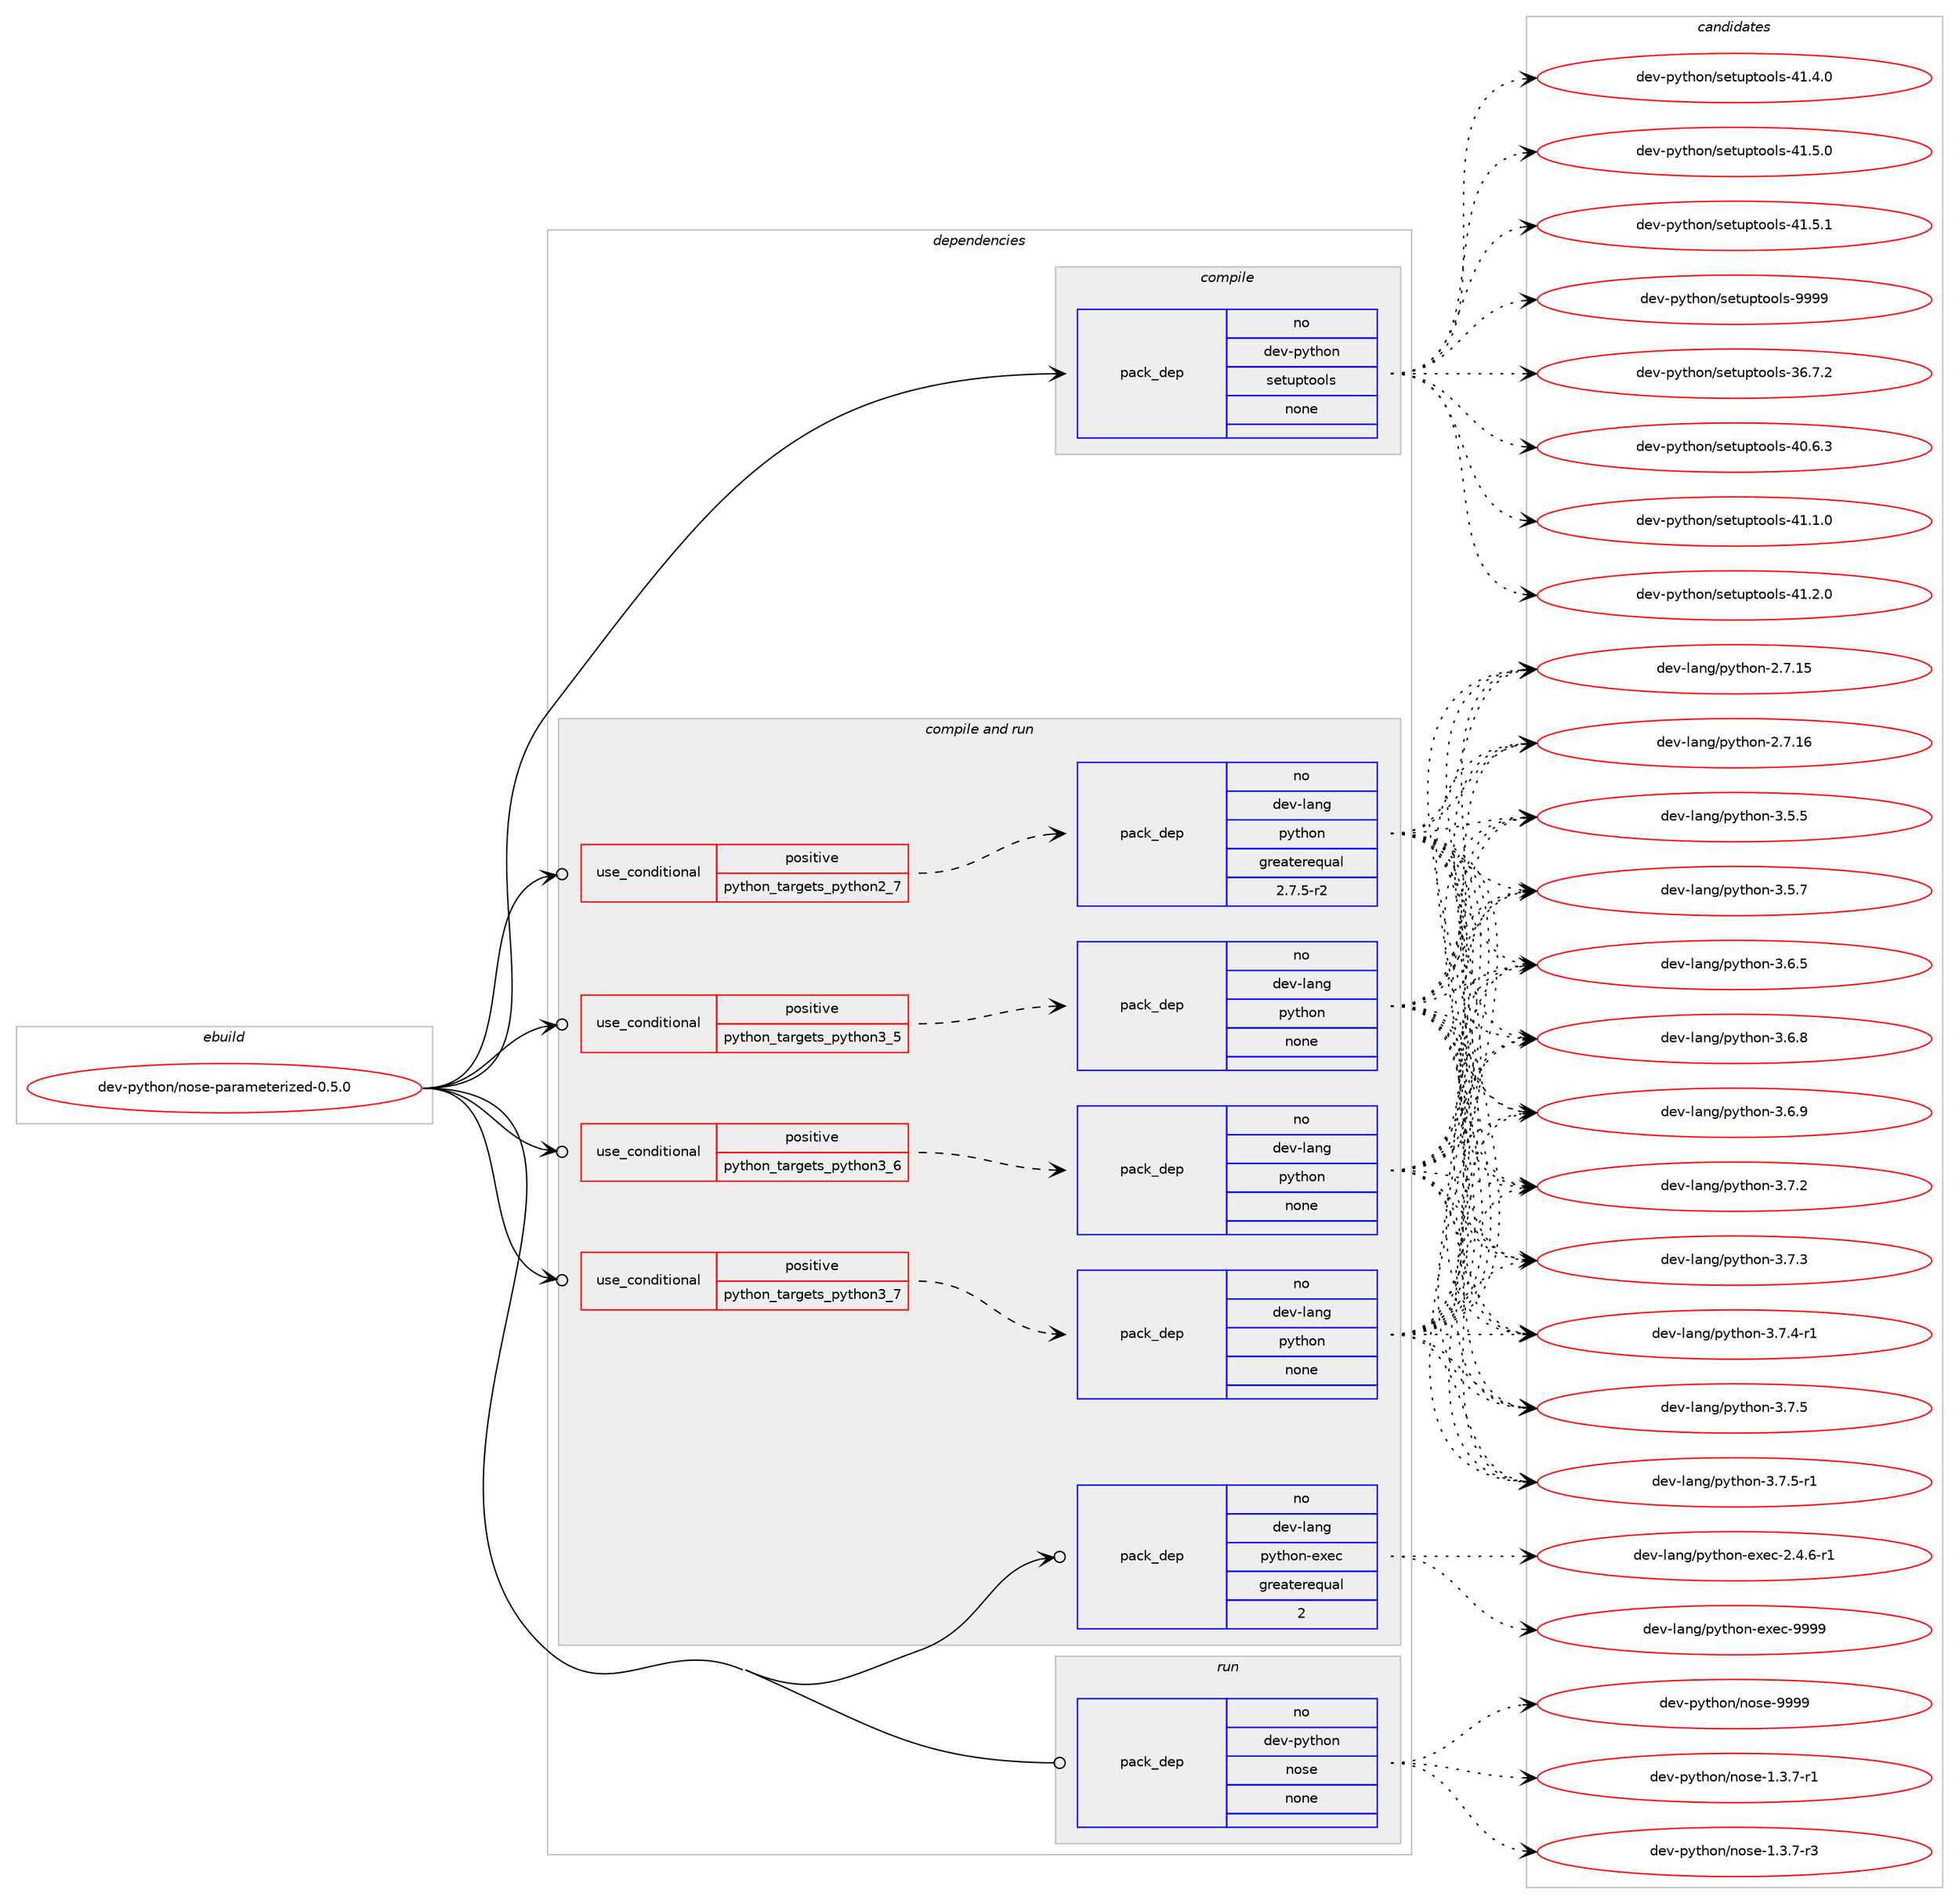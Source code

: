 digraph prolog {

# *************
# Graph options
# *************

newrank=true;
concentrate=true;
compound=true;
graph [rankdir=LR,fontname=Helvetica,fontsize=10,ranksep=1.5];#, ranksep=2.5, nodesep=0.2];
edge  [arrowhead=vee];
node  [fontname=Helvetica,fontsize=10];

# **********
# The ebuild
# **********

subgraph cluster_leftcol {
color=gray;
rank=same;
label=<<i>ebuild</i>>;
id [label="dev-python/nose-parameterized-0.5.0", color=red, width=4, href="../dev-python/nose-parameterized-0.5.0.svg"];
}

# ****************
# The dependencies
# ****************

subgraph cluster_midcol {
color=gray;
label=<<i>dependencies</i>>;
subgraph cluster_compile {
fillcolor="#eeeeee";
style=filled;
label=<<i>compile</i>>;
subgraph pack461839 {
dependency616875 [label=<<TABLE BORDER="0" CELLBORDER="1" CELLSPACING="0" CELLPADDING="4" WIDTH="220"><TR><TD ROWSPAN="6" CELLPADDING="30">pack_dep</TD></TR><TR><TD WIDTH="110">no</TD></TR><TR><TD>dev-python</TD></TR><TR><TD>setuptools</TD></TR><TR><TD>none</TD></TR><TR><TD></TD></TR></TABLE>>, shape=none, color=blue];
}
id:e -> dependency616875:w [weight=20,style="solid",arrowhead="vee"];
}
subgraph cluster_compileandrun {
fillcolor="#eeeeee";
style=filled;
label=<<i>compile and run</i>>;
subgraph cond143228 {
dependency616876 [label=<<TABLE BORDER="0" CELLBORDER="1" CELLSPACING="0" CELLPADDING="4"><TR><TD ROWSPAN="3" CELLPADDING="10">use_conditional</TD></TR><TR><TD>positive</TD></TR><TR><TD>python_targets_python2_7</TD></TR></TABLE>>, shape=none, color=red];
subgraph pack461840 {
dependency616877 [label=<<TABLE BORDER="0" CELLBORDER="1" CELLSPACING="0" CELLPADDING="4" WIDTH="220"><TR><TD ROWSPAN="6" CELLPADDING="30">pack_dep</TD></TR><TR><TD WIDTH="110">no</TD></TR><TR><TD>dev-lang</TD></TR><TR><TD>python</TD></TR><TR><TD>greaterequal</TD></TR><TR><TD>2.7.5-r2</TD></TR></TABLE>>, shape=none, color=blue];
}
dependency616876:e -> dependency616877:w [weight=20,style="dashed",arrowhead="vee"];
}
id:e -> dependency616876:w [weight=20,style="solid",arrowhead="odotvee"];
subgraph cond143229 {
dependency616878 [label=<<TABLE BORDER="0" CELLBORDER="1" CELLSPACING="0" CELLPADDING="4"><TR><TD ROWSPAN="3" CELLPADDING="10">use_conditional</TD></TR><TR><TD>positive</TD></TR><TR><TD>python_targets_python3_5</TD></TR></TABLE>>, shape=none, color=red];
subgraph pack461841 {
dependency616879 [label=<<TABLE BORDER="0" CELLBORDER="1" CELLSPACING="0" CELLPADDING="4" WIDTH="220"><TR><TD ROWSPAN="6" CELLPADDING="30">pack_dep</TD></TR><TR><TD WIDTH="110">no</TD></TR><TR><TD>dev-lang</TD></TR><TR><TD>python</TD></TR><TR><TD>none</TD></TR><TR><TD></TD></TR></TABLE>>, shape=none, color=blue];
}
dependency616878:e -> dependency616879:w [weight=20,style="dashed",arrowhead="vee"];
}
id:e -> dependency616878:w [weight=20,style="solid",arrowhead="odotvee"];
subgraph cond143230 {
dependency616880 [label=<<TABLE BORDER="0" CELLBORDER="1" CELLSPACING="0" CELLPADDING="4"><TR><TD ROWSPAN="3" CELLPADDING="10">use_conditional</TD></TR><TR><TD>positive</TD></TR><TR><TD>python_targets_python3_6</TD></TR></TABLE>>, shape=none, color=red];
subgraph pack461842 {
dependency616881 [label=<<TABLE BORDER="0" CELLBORDER="1" CELLSPACING="0" CELLPADDING="4" WIDTH="220"><TR><TD ROWSPAN="6" CELLPADDING="30">pack_dep</TD></TR><TR><TD WIDTH="110">no</TD></TR><TR><TD>dev-lang</TD></TR><TR><TD>python</TD></TR><TR><TD>none</TD></TR><TR><TD></TD></TR></TABLE>>, shape=none, color=blue];
}
dependency616880:e -> dependency616881:w [weight=20,style="dashed",arrowhead="vee"];
}
id:e -> dependency616880:w [weight=20,style="solid",arrowhead="odotvee"];
subgraph cond143231 {
dependency616882 [label=<<TABLE BORDER="0" CELLBORDER="1" CELLSPACING="0" CELLPADDING="4"><TR><TD ROWSPAN="3" CELLPADDING="10">use_conditional</TD></TR><TR><TD>positive</TD></TR><TR><TD>python_targets_python3_7</TD></TR></TABLE>>, shape=none, color=red];
subgraph pack461843 {
dependency616883 [label=<<TABLE BORDER="0" CELLBORDER="1" CELLSPACING="0" CELLPADDING="4" WIDTH="220"><TR><TD ROWSPAN="6" CELLPADDING="30">pack_dep</TD></TR><TR><TD WIDTH="110">no</TD></TR><TR><TD>dev-lang</TD></TR><TR><TD>python</TD></TR><TR><TD>none</TD></TR><TR><TD></TD></TR></TABLE>>, shape=none, color=blue];
}
dependency616882:e -> dependency616883:w [weight=20,style="dashed",arrowhead="vee"];
}
id:e -> dependency616882:w [weight=20,style="solid",arrowhead="odotvee"];
subgraph pack461844 {
dependency616884 [label=<<TABLE BORDER="0" CELLBORDER="1" CELLSPACING="0" CELLPADDING="4" WIDTH="220"><TR><TD ROWSPAN="6" CELLPADDING="30">pack_dep</TD></TR><TR><TD WIDTH="110">no</TD></TR><TR><TD>dev-lang</TD></TR><TR><TD>python-exec</TD></TR><TR><TD>greaterequal</TD></TR><TR><TD>2</TD></TR></TABLE>>, shape=none, color=blue];
}
id:e -> dependency616884:w [weight=20,style="solid",arrowhead="odotvee"];
}
subgraph cluster_run {
fillcolor="#eeeeee";
style=filled;
label=<<i>run</i>>;
subgraph pack461845 {
dependency616885 [label=<<TABLE BORDER="0" CELLBORDER="1" CELLSPACING="0" CELLPADDING="4" WIDTH="220"><TR><TD ROWSPAN="6" CELLPADDING="30">pack_dep</TD></TR><TR><TD WIDTH="110">no</TD></TR><TR><TD>dev-python</TD></TR><TR><TD>nose</TD></TR><TR><TD>none</TD></TR><TR><TD></TD></TR></TABLE>>, shape=none, color=blue];
}
id:e -> dependency616885:w [weight=20,style="solid",arrowhead="odot"];
}
}

# **************
# The candidates
# **************

subgraph cluster_choices {
rank=same;
color=gray;
label=<<i>candidates</i>>;

subgraph choice461839 {
color=black;
nodesep=1;
choice100101118451121211161041111104711510111611711211611111110811545515446554650 [label="dev-python/setuptools-36.7.2", color=red, width=4,href="../dev-python/setuptools-36.7.2.svg"];
choice100101118451121211161041111104711510111611711211611111110811545524846544651 [label="dev-python/setuptools-40.6.3", color=red, width=4,href="../dev-python/setuptools-40.6.3.svg"];
choice100101118451121211161041111104711510111611711211611111110811545524946494648 [label="dev-python/setuptools-41.1.0", color=red, width=4,href="../dev-python/setuptools-41.1.0.svg"];
choice100101118451121211161041111104711510111611711211611111110811545524946504648 [label="dev-python/setuptools-41.2.0", color=red, width=4,href="../dev-python/setuptools-41.2.0.svg"];
choice100101118451121211161041111104711510111611711211611111110811545524946524648 [label="dev-python/setuptools-41.4.0", color=red, width=4,href="../dev-python/setuptools-41.4.0.svg"];
choice100101118451121211161041111104711510111611711211611111110811545524946534648 [label="dev-python/setuptools-41.5.0", color=red, width=4,href="../dev-python/setuptools-41.5.0.svg"];
choice100101118451121211161041111104711510111611711211611111110811545524946534649 [label="dev-python/setuptools-41.5.1", color=red, width=4,href="../dev-python/setuptools-41.5.1.svg"];
choice10010111845112121116104111110471151011161171121161111111081154557575757 [label="dev-python/setuptools-9999", color=red, width=4,href="../dev-python/setuptools-9999.svg"];
dependency616875:e -> choice100101118451121211161041111104711510111611711211611111110811545515446554650:w [style=dotted,weight="100"];
dependency616875:e -> choice100101118451121211161041111104711510111611711211611111110811545524846544651:w [style=dotted,weight="100"];
dependency616875:e -> choice100101118451121211161041111104711510111611711211611111110811545524946494648:w [style=dotted,weight="100"];
dependency616875:e -> choice100101118451121211161041111104711510111611711211611111110811545524946504648:w [style=dotted,weight="100"];
dependency616875:e -> choice100101118451121211161041111104711510111611711211611111110811545524946524648:w [style=dotted,weight="100"];
dependency616875:e -> choice100101118451121211161041111104711510111611711211611111110811545524946534648:w [style=dotted,weight="100"];
dependency616875:e -> choice100101118451121211161041111104711510111611711211611111110811545524946534649:w [style=dotted,weight="100"];
dependency616875:e -> choice10010111845112121116104111110471151011161171121161111111081154557575757:w [style=dotted,weight="100"];
}
subgraph choice461840 {
color=black;
nodesep=1;
choice10010111845108971101034711212111610411111045504655464953 [label="dev-lang/python-2.7.15", color=red, width=4,href="../dev-lang/python-2.7.15.svg"];
choice10010111845108971101034711212111610411111045504655464954 [label="dev-lang/python-2.7.16", color=red, width=4,href="../dev-lang/python-2.7.16.svg"];
choice100101118451089711010347112121116104111110455146534653 [label="dev-lang/python-3.5.5", color=red, width=4,href="../dev-lang/python-3.5.5.svg"];
choice100101118451089711010347112121116104111110455146534655 [label="dev-lang/python-3.5.7", color=red, width=4,href="../dev-lang/python-3.5.7.svg"];
choice100101118451089711010347112121116104111110455146544653 [label="dev-lang/python-3.6.5", color=red, width=4,href="../dev-lang/python-3.6.5.svg"];
choice100101118451089711010347112121116104111110455146544656 [label="dev-lang/python-3.6.8", color=red, width=4,href="../dev-lang/python-3.6.8.svg"];
choice100101118451089711010347112121116104111110455146544657 [label="dev-lang/python-3.6.9", color=red, width=4,href="../dev-lang/python-3.6.9.svg"];
choice100101118451089711010347112121116104111110455146554650 [label="dev-lang/python-3.7.2", color=red, width=4,href="../dev-lang/python-3.7.2.svg"];
choice100101118451089711010347112121116104111110455146554651 [label="dev-lang/python-3.7.3", color=red, width=4,href="../dev-lang/python-3.7.3.svg"];
choice1001011184510897110103471121211161041111104551465546524511449 [label="dev-lang/python-3.7.4-r1", color=red, width=4,href="../dev-lang/python-3.7.4-r1.svg"];
choice100101118451089711010347112121116104111110455146554653 [label="dev-lang/python-3.7.5", color=red, width=4,href="../dev-lang/python-3.7.5.svg"];
choice1001011184510897110103471121211161041111104551465546534511449 [label="dev-lang/python-3.7.5-r1", color=red, width=4,href="../dev-lang/python-3.7.5-r1.svg"];
dependency616877:e -> choice10010111845108971101034711212111610411111045504655464953:w [style=dotted,weight="100"];
dependency616877:e -> choice10010111845108971101034711212111610411111045504655464954:w [style=dotted,weight="100"];
dependency616877:e -> choice100101118451089711010347112121116104111110455146534653:w [style=dotted,weight="100"];
dependency616877:e -> choice100101118451089711010347112121116104111110455146534655:w [style=dotted,weight="100"];
dependency616877:e -> choice100101118451089711010347112121116104111110455146544653:w [style=dotted,weight="100"];
dependency616877:e -> choice100101118451089711010347112121116104111110455146544656:w [style=dotted,weight="100"];
dependency616877:e -> choice100101118451089711010347112121116104111110455146544657:w [style=dotted,weight="100"];
dependency616877:e -> choice100101118451089711010347112121116104111110455146554650:w [style=dotted,weight="100"];
dependency616877:e -> choice100101118451089711010347112121116104111110455146554651:w [style=dotted,weight="100"];
dependency616877:e -> choice1001011184510897110103471121211161041111104551465546524511449:w [style=dotted,weight="100"];
dependency616877:e -> choice100101118451089711010347112121116104111110455146554653:w [style=dotted,weight="100"];
dependency616877:e -> choice1001011184510897110103471121211161041111104551465546534511449:w [style=dotted,weight="100"];
}
subgraph choice461841 {
color=black;
nodesep=1;
choice10010111845108971101034711212111610411111045504655464953 [label="dev-lang/python-2.7.15", color=red, width=4,href="../dev-lang/python-2.7.15.svg"];
choice10010111845108971101034711212111610411111045504655464954 [label="dev-lang/python-2.7.16", color=red, width=4,href="../dev-lang/python-2.7.16.svg"];
choice100101118451089711010347112121116104111110455146534653 [label="dev-lang/python-3.5.5", color=red, width=4,href="../dev-lang/python-3.5.5.svg"];
choice100101118451089711010347112121116104111110455146534655 [label="dev-lang/python-3.5.7", color=red, width=4,href="../dev-lang/python-3.5.7.svg"];
choice100101118451089711010347112121116104111110455146544653 [label="dev-lang/python-3.6.5", color=red, width=4,href="../dev-lang/python-3.6.5.svg"];
choice100101118451089711010347112121116104111110455146544656 [label="dev-lang/python-3.6.8", color=red, width=4,href="../dev-lang/python-3.6.8.svg"];
choice100101118451089711010347112121116104111110455146544657 [label="dev-lang/python-3.6.9", color=red, width=4,href="../dev-lang/python-3.6.9.svg"];
choice100101118451089711010347112121116104111110455146554650 [label="dev-lang/python-3.7.2", color=red, width=4,href="../dev-lang/python-3.7.2.svg"];
choice100101118451089711010347112121116104111110455146554651 [label="dev-lang/python-3.7.3", color=red, width=4,href="../dev-lang/python-3.7.3.svg"];
choice1001011184510897110103471121211161041111104551465546524511449 [label="dev-lang/python-3.7.4-r1", color=red, width=4,href="../dev-lang/python-3.7.4-r1.svg"];
choice100101118451089711010347112121116104111110455146554653 [label="dev-lang/python-3.7.5", color=red, width=4,href="../dev-lang/python-3.7.5.svg"];
choice1001011184510897110103471121211161041111104551465546534511449 [label="dev-lang/python-3.7.5-r1", color=red, width=4,href="../dev-lang/python-3.7.5-r1.svg"];
dependency616879:e -> choice10010111845108971101034711212111610411111045504655464953:w [style=dotted,weight="100"];
dependency616879:e -> choice10010111845108971101034711212111610411111045504655464954:w [style=dotted,weight="100"];
dependency616879:e -> choice100101118451089711010347112121116104111110455146534653:w [style=dotted,weight="100"];
dependency616879:e -> choice100101118451089711010347112121116104111110455146534655:w [style=dotted,weight="100"];
dependency616879:e -> choice100101118451089711010347112121116104111110455146544653:w [style=dotted,weight="100"];
dependency616879:e -> choice100101118451089711010347112121116104111110455146544656:w [style=dotted,weight="100"];
dependency616879:e -> choice100101118451089711010347112121116104111110455146544657:w [style=dotted,weight="100"];
dependency616879:e -> choice100101118451089711010347112121116104111110455146554650:w [style=dotted,weight="100"];
dependency616879:e -> choice100101118451089711010347112121116104111110455146554651:w [style=dotted,weight="100"];
dependency616879:e -> choice1001011184510897110103471121211161041111104551465546524511449:w [style=dotted,weight="100"];
dependency616879:e -> choice100101118451089711010347112121116104111110455146554653:w [style=dotted,weight="100"];
dependency616879:e -> choice1001011184510897110103471121211161041111104551465546534511449:w [style=dotted,weight="100"];
}
subgraph choice461842 {
color=black;
nodesep=1;
choice10010111845108971101034711212111610411111045504655464953 [label="dev-lang/python-2.7.15", color=red, width=4,href="../dev-lang/python-2.7.15.svg"];
choice10010111845108971101034711212111610411111045504655464954 [label="dev-lang/python-2.7.16", color=red, width=4,href="../dev-lang/python-2.7.16.svg"];
choice100101118451089711010347112121116104111110455146534653 [label="dev-lang/python-3.5.5", color=red, width=4,href="../dev-lang/python-3.5.5.svg"];
choice100101118451089711010347112121116104111110455146534655 [label="dev-lang/python-3.5.7", color=red, width=4,href="../dev-lang/python-3.5.7.svg"];
choice100101118451089711010347112121116104111110455146544653 [label="dev-lang/python-3.6.5", color=red, width=4,href="../dev-lang/python-3.6.5.svg"];
choice100101118451089711010347112121116104111110455146544656 [label="dev-lang/python-3.6.8", color=red, width=4,href="../dev-lang/python-3.6.8.svg"];
choice100101118451089711010347112121116104111110455146544657 [label="dev-lang/python-3.6.9", color=red, width=4,href="../dev-lang/python-3.6.9.svg"];
choice100101118451089711010347112121116104111110455146554650 [label="dev-lang/python-3.7.2", color=red, width=4,href="../dev-lang/python-3.7.2.svg"];
choice100101118451089711010347112121116104111110455146554651 [label="dev-lang/python-3.7.3", color=red, width=4,href="../dev-lang/python-3.7.3.svg"];
choice1001011184510897110103471121211161041111104551465546524511449 [label="dev-lang/python-3.7.4-r1", color=red, width=4,href="../dev-lang/python-3.7.4-r1.svg"];
choice100101118451089711010347112121116104111110455146554653 [label="dev-lang/python-3.7.5", color=red, width=4,href="../dev-lang/python-3.7.5.svg"];
choice1001011184510897110103471121211161041111104551465546534511449 [label="dev-lang/python-3.7.5-r1", color=red, width=4,href="../dev-lang/python-3.7.5-r1.svg"];
dependency616881:e -> choice10010111845108971101034711212111610411111045504655464953:w [style=dotted,weight="100"];
dependency616881:e -> choice10010111845108971101034711212111610411111045504655464954:w [style=dotted,weight="100"];
dependency616881:e -> choice100101118451089711010347112121116104111110455146534653:w [style=dotted,weight="100"];
dependency616881:e -> choice100101118451089711010347112121116104111110455146534655:w [style=dotted,weight="100"];
dependency616881:e -> choice100101118451089711010347112121116104111110455146544653:w [style=dotted,weight="100"];
dependency616881:e -> choice100101118451089711010347112121116104111110455146544656:w [style=dotted,weight="100"];
dependency616881:e -> choice100101118451089711010347112121116104111110455146544657:w [style=dotted,weight="100"];
dependency616881:e -> choice100101118451089711010347112121116104111110455146554650:w [style=dotted,weight="100"];
dependency616881:e -> choice100101118451089711010347112121116104111110455146554651:w [style=dotted,weight="100"];
dependency616881:e -> choice1001011184510897110103471121211161041111104551465546524511449:w [style=dotted,weight="100"];
dependency616881:e -> choice100101118451089711010347112121116104111110455146554653:w [style=dotted,weight="100"];
dependency616881:e -> choice1001011184510897110103471121211161041111104551465546534511449:w [style=dotted,weight="100"];
}
subgraph choice461843 {
color=black;
nodesep=1;
choice10010111845108971101034711212111610411111045504655464953 [label="dev-lang/python-2.7.15", color=red, width=4,href="../dev-lang/python-2.7.15.svg"];
choice10010111845108971101034711212111610411111045504655464954 [label="dev-lang/python-2.7.16", color=red, width=4,href="../dev-lang/python-2.7.16.svg"];
choice100101118451089711010347112121116104111110455146534653 [label="dev-lang/python-3.5.5", color=red, width=4,href="../dev-lang/python-3.5.5.svg"];
choice100101118451089711010347112121116104111110455146534655 [label="dev-lang/python-3.5.7", color=red, width=4,href="../dev-lang/python-3.5.7.svg"];
choice100101118451089711010347112121116104111110455146544653 [label="dev-lang/python-3.6.5", color=red, width=4,href="../dev-lang/python-3.6.5.svg"];
choice100101118451089711010347112121116104111110455146544656 [label="dev-lang/python-3.6.8", color=red, width=4,href="../dev-lang/python-3.6.8.svg"];
choice100101118451089711010347112121116104111110455146544657 [label="dev-lang/python-3.6.9", color=red, width=4,href="../dev-lang/python-3.6.9.svg"];
choice100101118451089711010347112121116104111110455146554650 [label="dev-lang/python-3.7.2", color=red, width=4,href="../dev-lang/python-3.7.2.svg"];
choice100101118451089711010347112121116104111110455146554651 [label="dev-lang/python-3.7.3", color=red, width=4,href="../dev-lang/python-3.7.3.svg"];
choice1001011184510897110103471121211161041111104551465546524511449 [label="dev-lang/python-3.7.4-r1", color=red, width=4,href="../dev-lang/python-3.7.4-r1.svg"];
choice100101118451089711010347112121116104111110455146554653 [label="dev-lang/python-3.7.5", color=red, width=4,href="../dev-lang/python-3.7.5.svg"];
choice1001011184510897110103471121211161041111104551465546534511449 [label="dev-lang/python-3.7.5-r1", color=red, width=4,href="../dev-lang/python-3.7.5-r1.svg"];
dependency616883:e -> choice10010111845108971101034711212111610411111045504655464953:w [style=dotted,weight="100"];
dependency616883:e -> choice10010111845108971101034711212111610411111045504655464954:w [style=dotted,weight="100"];
dependency616883:e -> choice100101118451089711010347112121116104111110455146534653:w [style=dotted,weight="100"];
dependency616883:e -> choice100101118451089711010347112121116104111110455146534655:w [style=dotted,weight="100"];
dependency616883:e -> choice100101118451089711010347112121116104111110455146544653:w [style=dotted,weight="100"];
dependency616883:e -> choice100101118451089711010347112121116104111110455146544656:w [style=dotted,weight="100"];
dependency616883:e -> choice100101118451089711010347112121116104111110455146544657:w [style=dotted,weight="100"];
dependency616883:e -> choice100101118451089711010347112121116104111110455146554650:w [style=dotted,weight="100"];
dependency616883:e -> choice100101118451089711010347112121116104111110455146554651:w [style=dotted,weight="100"];
dependency616883:e -> choice1001011184510897110103471121211161041111104551465546524511449:w [style=dotted,weight="100"];
dependency616883:e -> choice100101118451089711010347112121116104111110455146554653:w [style=dotted,weight="100"];
dependency616883:e -> choice1001011184510897110103471121211161041111104551465546534511449:w [style=dotted,weight="100"];
}
subgraph choice461844 {
color=black;
nodesep=1;
choice10010111845108971101034711212111610411111045101120101994550465246544511449 [label="dev-lang/python-exec-2.4.6-r1", color=red, width=4,href="../dev-lang/python-exec-2.4.6-r1.svg"];
choice10010111845108971101034711212111610411111045101120101994557575757 [label="dev-lang/python-exec-9999", color=red, width=4,href="../dev-lang/python-exec-9999.svg"];
dependency616884:e -> choice10010111845108971101034711212111610411111045101120101994550465246544511449:w [style=dotted,weight="100"];
dependency616884:e -> choice10010111845108971101034711212111610411111045101120101994557575757:w [style=dotted,weight="100"];
}
subgraph choice461845 {
color=black;
nodesep=1;
choice10010111845112121116104111110471101111151014549465146554511449 [label="dev-python/nose-1.3.7-r1", color=red, width=4,href="../dev-python/nose-1.3.7-r1.svg"];
choice10010111845112121116104111110471101111151014549465146554511451 [label="dev-python/nose-1.3.7-r3", color=red, width=4,href="../dev-python/nose-1.3.7-r3.svg"];
choice10010111845112121116104111110471101111151014557575757 [label="dev-python/nose-9999", color=red, width=4,href="../dev-python/nose-9999.svg"];
dependency616885:e -> choice10010111845112121116104111110471101111151014549465146554511449:w [style=dotted,weight="100"];
dependency616885:e -> choice10010111845112121116104111110471101111151014549465146554511451:w [style=dotted,weight="100"];
dependency616885:e -> choice10010111845112121116104111110471101111151014557575757:w [style=dotted,weight="100"];
}
}

}
